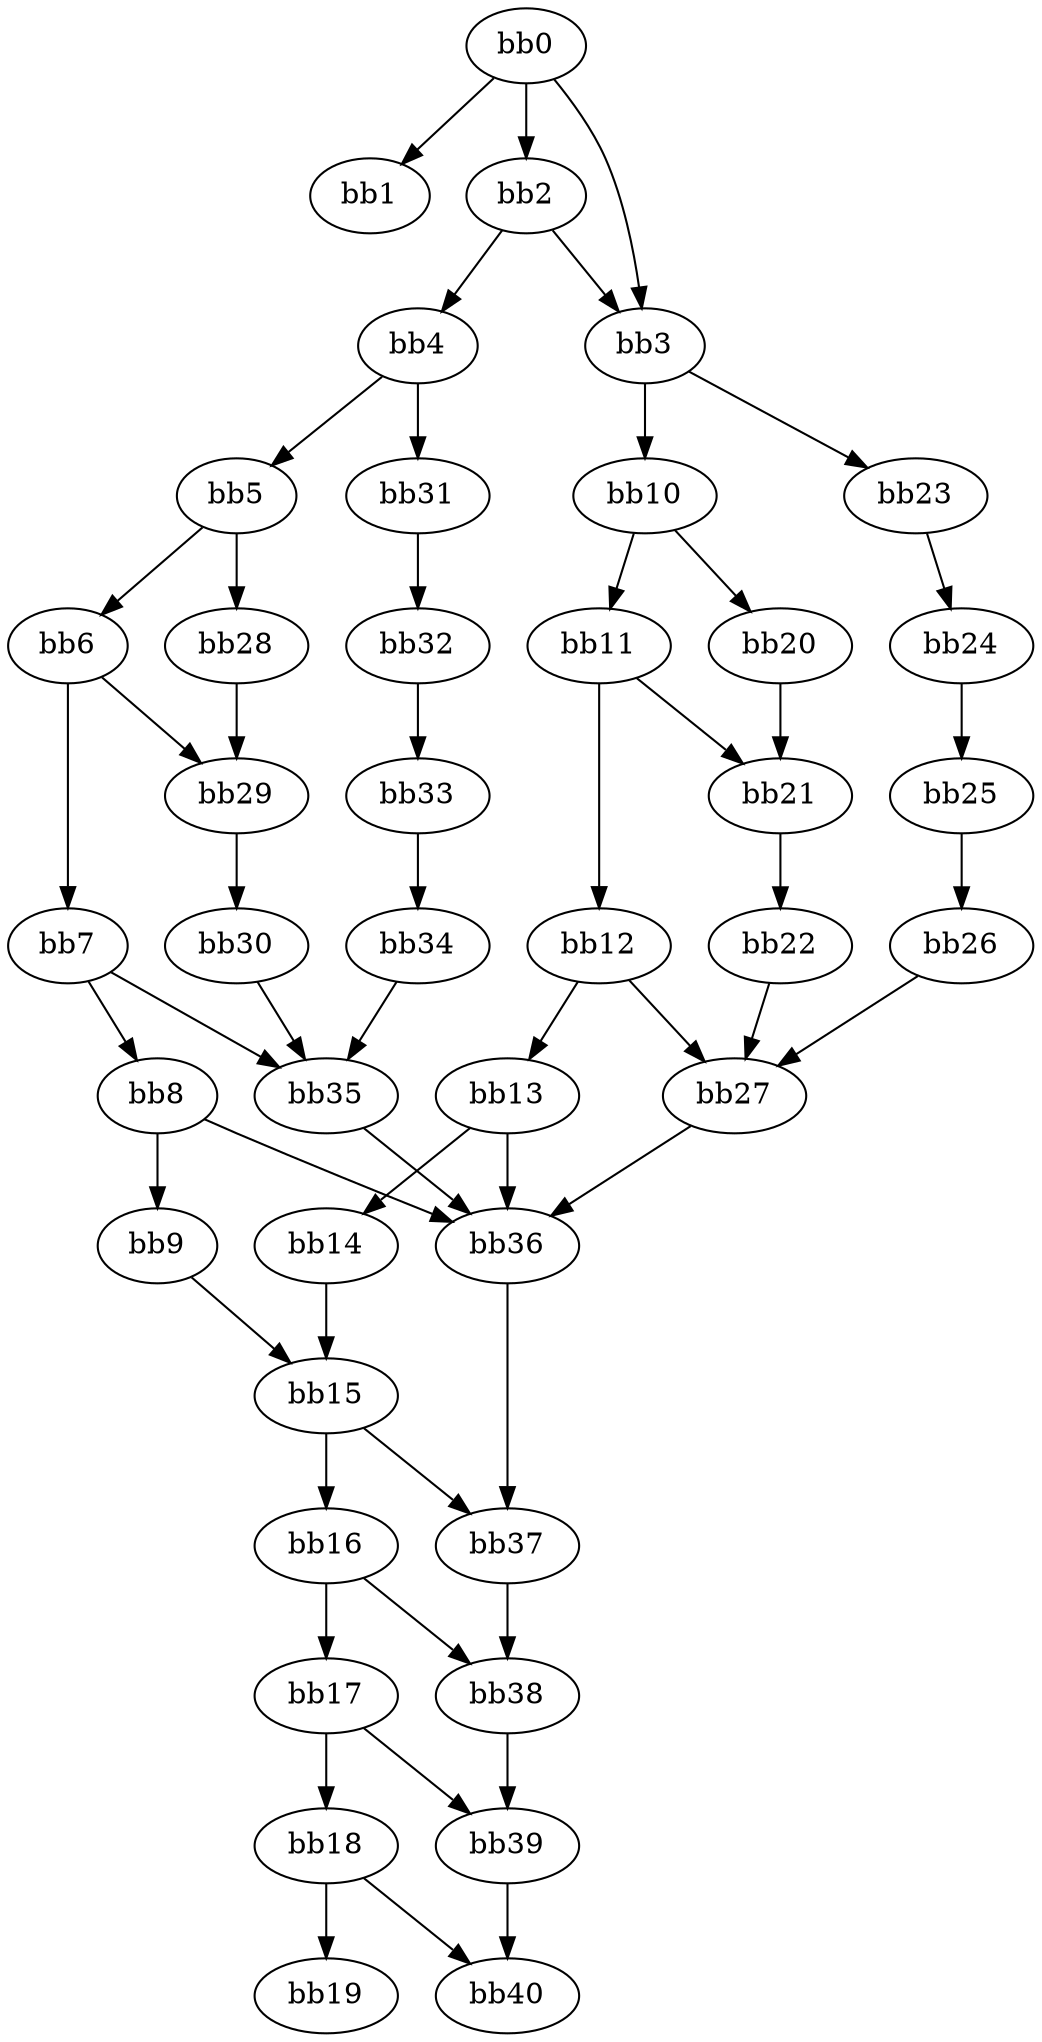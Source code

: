 digraph {
    0 [ label = "bb0\l" ]
    1 [ label = "bb1\l" ]
    2 [ label = "bb2\l" ]
    3 [ label = "bb3\l" ]
    4 [ label = "bb4\l" ]
    5 [ label = "bb5\l" ]
    6 [ label = "bb6\l" ]
    7 [ label = "bb7\l" ]
    8 [ label = "bb8\l" ]
    9 [ label = "bb9\l" ]
    10 [ label = "bb10\l" ]
    11 [ label = "bb11\l" ]
    12 [ label = "bb12\l" ]
    13 [ label = "bb13\l" ]
    14 [ label = "bb14\l" ]
    15 [ label = "bb15\l" ]
    16 [ label = "bb16\l" ]
    17 [ label = "bb17\l" ]
    18 [ label = "bb18\l" ]
    19 [ label = "bb19\l" ]
    20 [ label = "bb20\l" ]
    21 [ label = "bb21\l" ]
    22 [ label = "bb22\l" ]
    23 [ label = "bb23\l" ]
    24 [ label = "bb24\l" ]
    25 [ label = "bb25\l" ]
    26 [ label = "bb26\l" ]
    27 [ label = "bb27\l" ]
    28 [ label = "bb28\l" ]
    29 [ label = "bb29\l" ]
    30 [ label = "bb30\l" ]
    31 [ label = "bb31\l" ]
    32 [ label = "bb32\l" ]
    33 [ label = "bb33\l" ]
    34 [ label = "bb34\l" ]
    35 [ label = "bb35\l" ]
    36 [ label = "bb36\l" ]
    37 [ label = "bb37\l" ]
    38 [ label = "bb38\l" ]
    39 [ label = "bb39\l" ]
    40 [ label = "bb40\l" ]
    0 -> 1 [ ]
    0 -> 2 [ ]
    0 -> 3 [ ]
    2 -> 3 [ ]
    2 -> 4 [ ]
    3 -> 10 [ ]
    3 -> 23 [ ]
    4 -> 5 [ ]
    4 -> 31 [ ]
    5 -> 6 [ ]
    5 -> 28 [ ]
    6 -> 7 [ ]
    6 -> 29 [ ]
    7 -> 8 [ ]
    7 -> 35 [ ]
    8 -> 9 [ ]
    8 -> 36 [ ]
    9 -> 15 [ ]
    10 -> 11 [ ]
    10 -> 20 [ ]
    11 -> 12 [ ]
    11 -> 21 [ ]
    12 -> 13 [ ]
    12 -> 27 [ ]
    13 -> 14 [ ]
    13 -> 36 [ ]
    14 -> 15 [ ]
    15 -> 16 [ ]
    15 -> 37 [ ]
    16 -> 17 [ ]
    16 -> 38 [ ]
    17 -> 18 [ ]
    17 -> 39 [ ]
    18 -> 19 [ ]
    18 -> 40 [ ]
    20 -> 21 [ ]
    21 -> 22 [ ]
    22 -> 27 [ ]
    23 -> 24 [ ]
    24 -> 25 [ ]
    25 -> 26 [ ]
    26 -> 27 [ ]
    27 -> 36 [ ]
    28 -> 29 [ ]
    29 -> 30 [ ]
    30 -> 35 [ ]
    31 -> 32 [ ]
    32 -> 33 [ ]
    33 -> 34 [ ]
    34 -> 35 [ ]
    35 -> 36 [ ]
    36 -> 37 [ ]
    37 -> 38 [ ]
    38 -> 39 [ ]
    39 -> 40 [ ]
}

